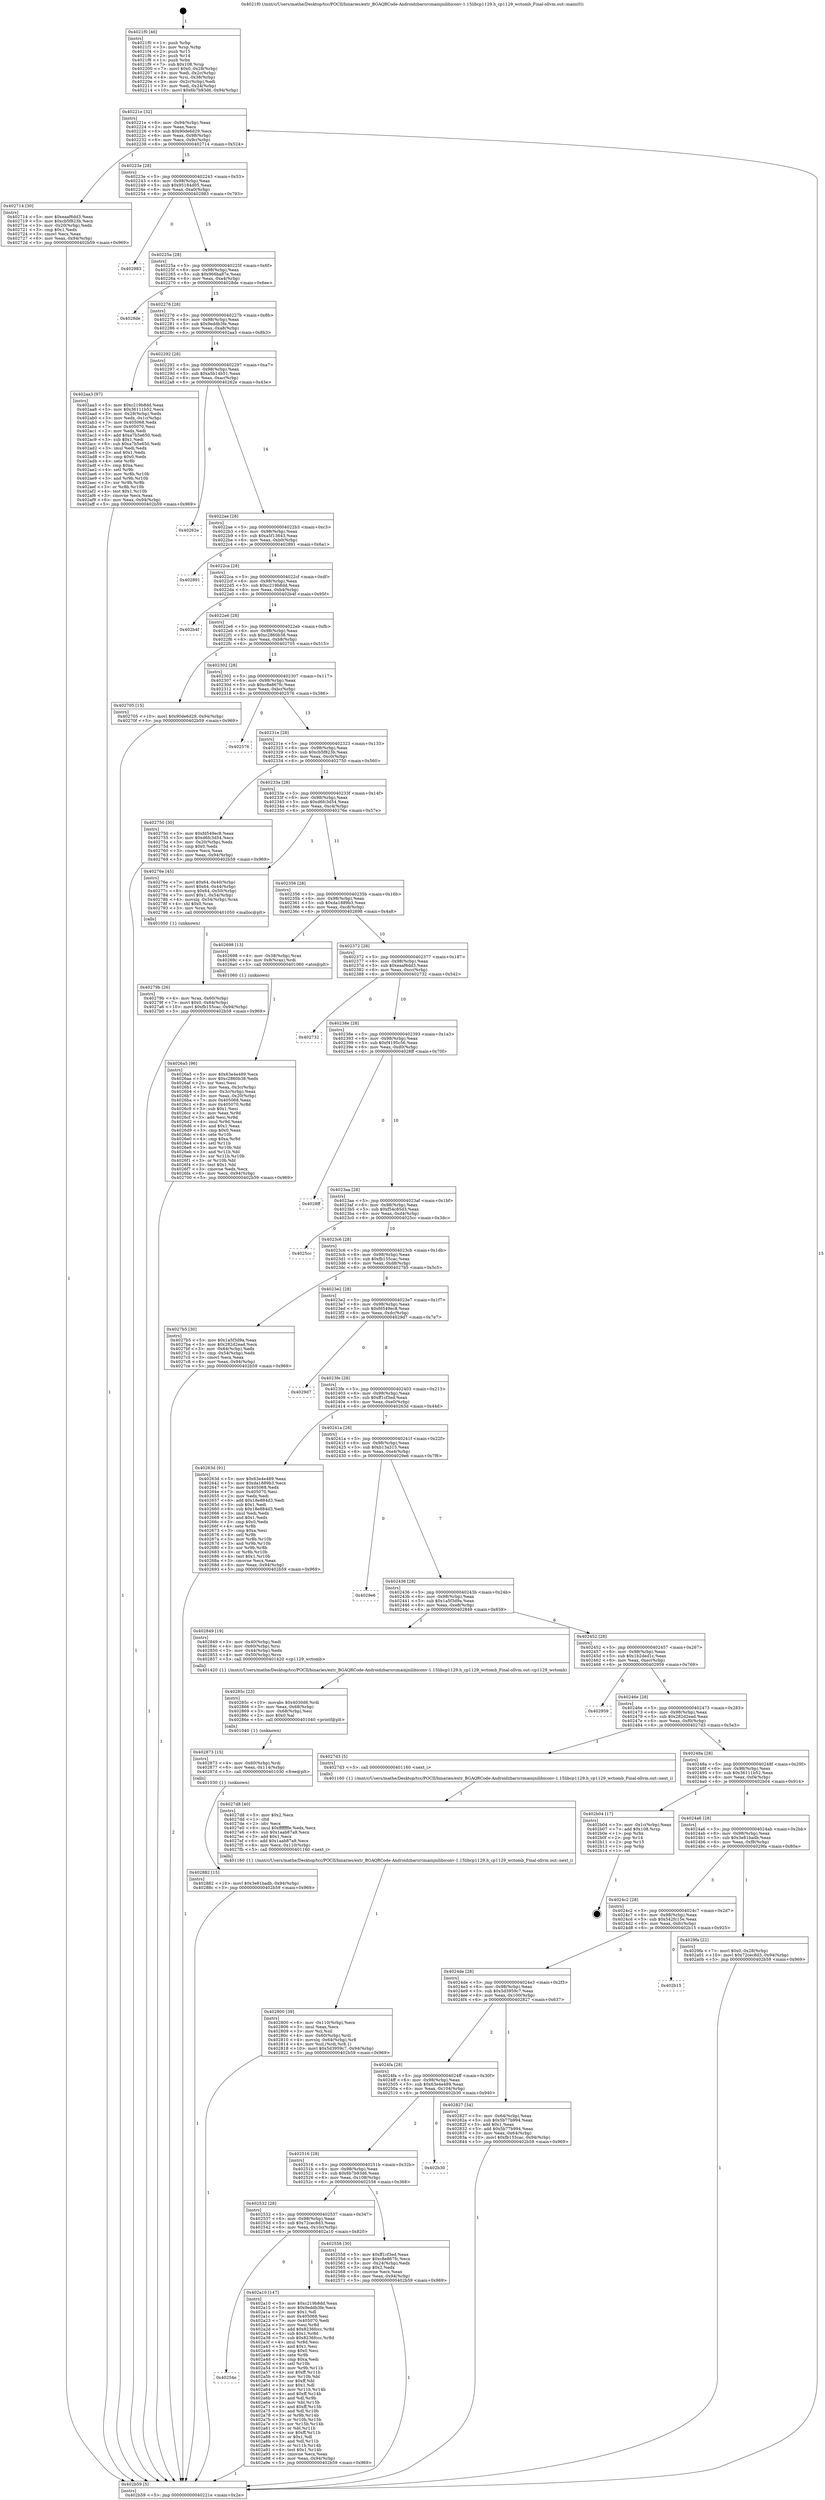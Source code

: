 digraph "0x4021f0" {
  label = "0x4021f0 (/mnt/c/Users/mathe/Desktop/tcc/POCII/binaries/extr_BGAQRCode-Androidzbarsrcmainjnilibiconv-1.15libcp1129.h_cp1129_wctomb_Final-ollvm.out::main(0))"
  labelloc = "t"
  node[shape=record]

  Entry [label="",width=0.3,height=0.3,shape=circle,fillcolor=black,style=filled]
  "0x40221e" [label="{
     0x40221e [32]\l
     | [instrs]\l
     &nbsp;&nbsp;0x40221e \<+6\>: mov -0x94(%rbp),%eax\l
     &nbsp;&nbsp;0x402224 \<+2\>: mov %eax,%ecx\l
     &nbsp;&nbsp;0x402226 \<+6\>: sub $0x90de6d29,%ecx\l
     &nbsp;&nbsp;0x40222c \<+6\>: mov %eax,-0x98(%rbp)\l
     &nbsp;&nbsp;0x402232 \<+6\>: mov %ecx,-0x9c(%rbp)\l
     &nbsp;&nbsp;0x402238 \<+6\>: je 0000000000402714 \<main+0x524\>\l
  }"]
  "0x402714" [label="{
     0x402714 [30]\l
     | [instrs]\l
     &nbsp;&nbsp;0x402714 \<+5\>: mov $0xeaaf6dd3,%eax\l
     &nbsp;&nbsp;0x402719 \<+5\>: mov $0xcb5f823b,%ecx\l
     &nbsp;&nbsp;0x40271e \<+3\>: mov -0x20(%rbp),%edx\l
     &nbsp;&nbsp;0x402721 \<+3\>: cmp $0x1,%edx\l
     &nbsp;&nbsp;0x402724 \<+3\>: cmovl %ecx,%eax\l
     &nbsp;&nbsp;0x402727 \<+6\>: mov %eax,-0x94(%rbp)\l
     &nbsp;&nbsp;0x40272d \<+5\>: jmp 0000000000402b59 \<main+0x969\>\l
  }"]
  "0x40223e" [label="{
     0x40223e [28]\l
     | [instrs]\l
     &nbsp;&nbsp;0x40223e \<+5\>: jmp 0000000000402243 \<main+0x53\>\l
     &nbsp;&nbsp;0x402243 \<+6\>: mov -0x98(%rbp),%eax\l
     &nbsp;&nbsp;0x402249 \<+5\>: sub $0x95184d05,%eax\l
     &nbsp;&nbsp;0x40224e \<+6\>: mov %eax,-0xa0(%rbp)\l
     &nbsp;&nbsp;0x402254 \<+6\>: je 0000000000402983 \<main+0x793\>\l
  }"]
  Exit [label="",width=0.3,height=0.3,shape=circle,fillcolor=black,style=filled,peripheries=2]
  "0x402983" [label="{
     0x402983\l
  }", style=dashed]
  "0x40225a" [label="{
     0x40225a [28]\l
     | [instrs]\l
     &nbsp;&nbsp;0x40225a \<+5\>: jmp 000000000040225f \<main+0x6f\>\l
     &nbsp;&nbsp;0x40225f \<+6\>: mov -0x98(%rbp),%eax\l
     &nbsp;&nbsp;0x402265 \<+5\>: sub $0x966ba87e,%eax\l
     &nbsp;&nbsp;0x40226a \<+6\>: mov %eax,-0xa4(%rbp)\l
     &nbsp;&nbsp;0x402270 \<+6\>: je 00000000004028de \<main+0x6ee\>\l
  }"]
  "0x40254e" [label="{
     0x40254e\l
  }", style=dashed]
  "0x4028de" [label="{
     0x4028de\l
  }", style=dashed]
  "0x402276" [label="{
     0x402276 [28]\l
     | [instrs]\l
     &nbsp;&nbsp;0x402276 \<+5\>: jmp 000000000040227b \<main+0x8b\>\l
     &nbsp;&nbsp;0x40227b \<+6\>: mov -0x98(%rbp),%eax\l
     &nbsp;&nbsp;0x402281 \<+5\>: sub $0x9eddb3fe,%eax\l
     &nbsp;&nbsp;0x402286 \<+6\>: mov %eax,-0xa8(%rbp)\l
     &nbsp;&nbsp;0x40228c \<+6\>: je 0000000000402aa3 \<main+0x8b3\>\l
  }"]
  "0x402a10" [label="{
     0x402a10 [147]\l
     | [instrs]\l
     &nbsp;&nbsp;0x402a10 \<+5\>: mov $0xc219b8dd,%eax\l
     &nbsp;&nbsp;0x402a15 \<+5\>: mov $0x9eddb3fe,%ecx\l
     &nbsp;&nbsp;0x402a1a \<+2\>: mov $0x1,%dl\l
     &nbsp;&nbsp;0x402a1c \<+7\>: mov 0x405068,%esi\l
     &nbsp;&nbsp;0x402a23 \<+7\>: mov 0x405070,%edi\l
     &nbsp;&nbsp;0x402a2a \<+3\>: mov %esi,%r8d\l
     &nbsp;&nbsp;0x402a2d \<+7\>: add $0x8236fccc,%r8d\l
     &nbsp;&nbsp;0x402a34 \<+4\>: sub $0x1,%r8d\l
     &nbsp;&nbsp;0x402a38 \<+7\>: sub $0x8236fccc,%r8d\l
     &nbsp;&nbsp;0x402a3f \<+4\>: imul %r8d,%esi\l
     &nbsp;&nbsp;0x402a43 \<+3\>: and $0x1,%esi\l
     &nbsp;&nbsp;0x402a46 \<+3\>: cmp $0x0,%esi\l
     &nbsp;&nbsp;0x402a49 \<+4\>: sete %r9b\l
     &nbsp;&nbsp;0x402a4d \<+3\>: cmp $0xa,%edi\l
     &nbsp;&nbsp;0x402a50 \<+4\>: setl %r10b\l
     &nbsp;&nbsp;0x402a54 \<+3\>: mov %r9b,%r11b\l
     &nbsp;&nbsp;0x402a57 \<+4\>: xor $0xff,%r11b\l
     &nbsp;&nbsp;0x402a5b \<+3\>: mov %r10b,%bl\l
     &nbsp;&nbsp;0x402a5e \<+3\>: xor $0xff,%bl\l
     &nbsp;&nbsp;0x402a61 \<+3\>: xor $0x1,%dl\l
     &nbsp;&nbsp;0x402a64 \<+3\>: mov %r11b,%r14b\l
     &nbsp;&nbsp;0x402a67 \<+4\>: and $0xff,%r14b\l
     &nbsp;&nbsp;0x402a6b \<+3\>: and %dl,%r9b\l
     &nbsp;&nbsp;0x402a6e \<+3\>: mov %bl,%r15b\l
     &nbsp;&nbsp;0x402a71 \<+4\>: and $0xff,%r15b\l
     &nbsp;&nbsp;0x402a75 \<+3\>: and %dl,%r10b\l
     &nbsp;&nbsp;0x402a78 \<+3\>: or %r9b,%r14b\l
     &nbsp;&nbsp;0x402a7b \<+3\>: or %r10b,%r15b\l
     &nbsp;&nbsp;0x402a7e \<+3\>: xor %r15b,%r14b\l
     &nbsp;&nbsp;0x402a81 \<+3\>: or %bl,%r11b\l
     &nbsp;&nbsp;0x402a84 \<+4\>: xor $0xff,%r11b\l
     &nbsp;&nbsp;0x402a88 \<+3\>: or $0x1,%dl\l
     &nbsp;&nbsp;0x402a8b \<+3\>: and %dl,%r11b\l
     &nbsp;&nbsp;0x402a8e \<+3\>: or %r11b,%r14b\l
     &nbsp;&nbsp;0x402a91 \<+4\>: test $0x1,%r14b\l
     &nbsp;&nbsp;0x402a95 \<+3\>: cmovne %ecx,%eax\l
     &nbsp;&nbsp;0x402a98 \<+6\>: mov %eax,-0x94(%rbp)\l
     &nbsp;&nbsp;0x402a9e \<+5\>: jmp 0000000000402b59 \<main+0x969\>\l
  }"]
  "0x402aa3" [label="{
     0x402aa3 [97]\l
     | [instrs]\l
     &nbsp;&nbsp;0x402aa3 \<+5\>: mov $0xc219b8dd,%eax\l
     &nbsp;&nbsp;0x402aa8 \<+5\>: mov $0x36111b52,%ecx\l
     &nbsp;&nbsp;0x402aad \<+3\>: mov -0x28(%rbp),%edx\l
     &nbsp;&nbsp;0x402ab0 \<+3\>: mov %edx,-0x1c(%rbp)\l
     &nbsp;&nbsp;0x402ab3 \<+7\>: mov 0x405068,%edx\l
     &nbsp;&nbsp;0x402aba \<+7\>: mov 0x405070,%esi\l
     &nbsp;&nbsp;0x402ac1 \<+2\>: mov %edx,%edi\l
     &nbsp;&nbsp;0x402ac3 \<+6\>: add $0xa7b5e650,%edi\l
     &nbsp;&nbsp;0x402ac9 \<+3\>: sub $0x1,%edi\l
     &nbsp;&nbsp;0x402acc \<+6\>: sub $0xa7b5e650,%edi\l
     &nbsp;&nbsp;0x402ad2 \<+3\>: imul %edi,%edx\l
     &nbsp;&nbsp;0x402ad5 \<+3\>: and $0x1,%edx\l
     &nbsp;&nbsp;0x402ad8 \<+3\>: cmp $0x0,%edx\l
     &nbsp;&nbsp;0x402adb \<+4\>: sete %r8b\l
     &nbsp;&nbsp;0x402adf \<+3\>: cmp $0xa,%esi\l
     &nbsp;&nbsp;0x402ae2 \<+4\>: setl %r9b\l
     &nbsp;&nbsp;0x402ae6 \<+3\>: mov %r8b,%r10b\l
     &nbsp;&nbsp;0x402ae9 \<+3\>: and %r9b,%r10b\l
     &nbsp;&nbsp;0x402aec \<+3\>: xor %r9b,%r8b\l
     &nbsp;&nbsp;0x402aef \<+3\>: or %r8b,%r10b\l
     &nbsp;&nbsp;0x402af2 \<+4\>: test $0x1,%r10b\l
     &nbsp;&nbsp;0x402af6 \<+3\>: cmovne %ecx,%eax\l
     &nbsp;&nbsp;0x402af9 \<+6\>: mov %eax,-0x94(%rbp)\l
     &nbsp;&nbsp;0x402aff \<+5\>: jmp 0000000000402b59 \<main+0x969\>\l
  }"]
  "0x402292" [label="{
     0x402292 [28]\l
     | [instrs]\l
     &nbsp;&nbsp;0x402292 \<+5\>: jmp 0000000000402297 \<main+0xa7\>\l
     &nbsp;&nbsp;0x402297 \<+6\>: mov -0x98(%rbp),%eax\l
     &nbsp;&nbsp;0x40229d \<+5\>: sub $0xa5b14b51,%eax\l
     &nbsp;&nbsp;0x4022a2 \<+6\>: mov %eax,-0xac(%rbp)\l
     &nbsp;&nbsp;0x4022a8 \<+6\>: je 000000000040262e \<main+0x43e\>\l
  }"]
  "0x402882" [label="{
     0x402882 [15]\l
     | [instrs]\l
     &nbsp;&nbsp;0x402882 \<+10\>: movl $0x3e81badb,-0x94(%rbp)\l
     &nbsp;&nbsp;0x40288c \<+5\>: jmp 0000000000402b59 \<main+0x969\>\l
  }"]
  "0x40262e" [label="{
     0x40262e\l
  }", style=dashed]
  "0x4022ae" [label="{
     0x4022ae [28]\l
     | [instrs]\l
     &nbsp;&nbsp;0x4022ae \<+5\>: jmp 00000000004022b3 \<main+0xc3\>\l
     &nbsp;&nbsp;0x4022b3 \<+6\>: mov -0x98(%rbp),%eax\l
     &nbsp;&nbsp;0x4022b9 \<+5\>: sub $0xa5f13643,%eax\l
     &nbsp;&nbsp;0x4022be \<+6\>: mov %eax,-0xb0(%rbp)\l
     &nbsp;&nbsp;0x4022c4 \<+6\>: je 0000000000402891 \<main+0x6a1\>\l
  }"]
  "0x402873" [label="{
     0x402873 [15]\l
     | [instrs]\l
     &nbsp;&nbsp;0x402873 \<+4\>: mov -0x60(%rbp),%rdi\l
     &nbsp;&nbsp;0x402877 \<+6\>: mov %eax,-0x114(%rbp)\l
     &nbsp;&nbsp;0x40287d \<+5\>: call 0000000000401030 \<free@plt\>\l
     | [calls]\l
     &nbsp;&nbsp;0x401030 \{1\} (unknown)\l
  }"]
  "0x402891" [label="{
     0x402891\l
  }", style=dashed]
  "0x4022ca" [label="{
     0x4022ca [28]\l
     | [instrs]\l
     &nbsp;&nbsp;0x4022ca \<+5\>: jmp 00000000004022cf \<main+0xdf\>\l
     &nbsp;&nbsp;0x4022cf \<+6\>: mov -0x98(%rbp),%eax\l
     &nbsp;&nbsp;0x4022d5 \<+5\>: sub $0xc219b8dd,%eax\l
     &nbsp;&nbsp;0x4022da \<+6\>: mov %eax,-0xb4(%rbp)\l
     &nbsp;&nbsp;0x4022e0 \<+6\>: je 0000000000402b4f \<main+0x95f\>\l
  }"]
  "0x40285c" [label="{
     0x40285c [23]\l
     | [instrs]\l
     &nbsp;&nbsp;0x40285c \<+10\>: movabs $0x4030d6,%rdi\l
     &nbsp;&nbsp;0x402866 \<+3\>: mov %eax,-0x68(%rbp)\l
     &nbsp;&nbsp;0x402869 \<+3\>: mov -0x68(%rbp),%esi\l
     &nbsp;&nbsp;0x40286c \<+2\>: mov $0x0,%al\l
     &nbsp;&nbsp;0x40286e \<+5\>: call 0000000000401040 \<printf@plt\>\l
     | [calls]\l
     &nbsp;&nbsp;0x401040 \{1\} (unknown)\l
  }"]
  "0x402b4f" [label="{
     0x402b4f\l
  }", style=dashed]
  "0x4022e6" [label="{
     0x4022e6 [28]\l
     | [instrs]\l
     &nbsp;&nbsp;0x4022e6 \<+5\>: jmp 00000000004022eb \<main+0xfb\>\l
     &nbsp;&nbsp;0x4022eb \<+6\>: mov -0x98(%rbp),%eax\l
     &nbsp;&nbsp;0x4022f1 \<+5\>: sub $0xc2860b38,%eax\l
     &nbsp;&nbsp;0x4022f6 \<+6\>: mov %eax,-0xb8(%rbp)\l
     &nbsp;&nbsp;0x4022fc \<+6\>: je 0000000000402705 \<main+0x515\>\l
  }"]
  "0x402800" [label="{
     0x402800 [39]\l
     | [instrs]\l
     &nbsp;&nbsp;0x402800 \<+6\>: mov -0x110(%rbp),%ecx\l
     &nbsp;&nbsp;0x402806 \<+3\>: imul %eax,%ecx\l
     &nbsp;&nbsp;0x402809 \<+3\>: mov %cl,%sil\l
     &nbsp;&nbsp;0x40280c \<+4\>: mov -0x60(%rbp),%rdi\l
     &nbsp;&nbsp;0x402810 \<+4\>: movslq -0x64(%rbp),%r8\l
     &nbsp;&nbsp;0x402814 \<+4\>: mov %sil,(%rdi,%r8,1)\l
     &nbsp;&nbsp;0x402818 \<+10\>: movl $0x5d3959c7,-0x94(%rbp)\l
     &nbsp;&nbsp;0x402822 \<+5\>: jmp 0000000000402b59 \<main+0x969\>\l
  }"]
  "0x402705" [label="{
     0x402705 [15]\l
     | [instrs]\l
     &nbsp;&nbsp;0x402705 \<+10\>: movl $0x90de6d29,-0x94(%rbp)\l
     &nbsp;&nbsp;0x40270f \<+5\>: jmp 0000000000402b59 \<main+0x969\>\l
  }"]
  "0x402302" [label="{
     0x402302 [28]\l
     | [instrs]\l
     &nbsp;&nbsp;0x402302 \<+5\>: jmp 0000000000402307 \<main+0x117\>\l
     &nbsp;&nbsp;0x402307 \<+6\>: mov -0x98(%rbp),%eax\l
     &nbsp;&nbsp;0x40230d \<+5\>: sub $0xc8e867fc,%eax\l
     &nbsp;&nbsp;0x402312 \<+6\>: mov %eax,-0xbc(%rbp)\l
     &nbsp;&nbsp;0x402318 \<+6\>: je 0000000000402576 \<main+0x386\>\l
  }"]
  "0x4027d8" [label="{
     0x4027d8 [40]\l
     | [instrs]\l
     &nbsp;&nbsp;0x4027d8 \<+5\>: mov $0x2,%ecx\l
     &nbsp;&nbsp;0x4027dd \<+1\>: cltd\l
     &nbsp;&nbsp;0x4027de \<+2\>: idiv %ecx\l
     &nbsp;&nbsp;0x4027e0 \<+6\>: imul $0xfffffffe,%edx,%ecx\l
     &nbsp;&nbsp;0x4027e6 \<+6\>: sub $0x1aab87a9,%ecx\l
     &nbsp;&nbsp;0x4027ec \<+3\>: add $0x1,%ecx\l
     &nbsp;&nbsp;0x4027ef \<+6\>: add $0x1aab87a9,%ecx\l
     &nbsp;&nbsp;0x4027f5 \<+6\>: mov %ecx,-0x110(%rbp)\l
     &nbsp;&nbsp;0x4027fb \<+5\>: call 0000000000401160 \<next_i\>\l
     | [calls]\l
     &nbsp;&nbsp;0x401160 \{1\} (/mnt/c/Users/mathe/Desktop/tcc/POCII/binaries/extr_BGAQRCode-Androidzbarsrcmainjnilibiconv-1.15libcp1129.h_cp1129_wctomb_Final-ollvm.out::next_i)\l
  }"]
  "0x402576" [label="{
     0x402576\l
  }", style=dashed]
  "0x40231e" [label="{
     0x40231e [28]\l
     | [instrs]\l
     &nbsp;&nbsp;0x40231e \<+5\>: jmp 0000000000402323 \<main+0x133\>\l
     &nbsp;&nbsp;0x402323 \<+6\>: mov -0x98(%rbp),%eax\l
     &nbsp;&nbsp;0x402329 \<+5\>: sub $0xcb5f823b,%eax\l
     &nbsp;&nbsp;0x40232e \<+6\>: mov %eax,-0xc0(%rbp)\l
     &nbsp;&nbsp;0x402334 \<+6\>: je 0000000000402750 \<main+0x560\>\l
  }"]
  "0x40279b" [label="{
     0x40279b [26]\l
     | [instrs]\l
     &nbsp;&nbsp;0x40279b \<+4\>: mov %rax,-0x60(%rbp)\l
     &nbsp;&nbsp;0x40279f \<+7\>: movl $0x0,-0x64(%rbp)\l
     &nbsp;&nbsp;0x4027a6 \<+10\>: movl $0xfb155cac,-0x94(%rbp)\l
     &nbsp;&nbsp;0x4027b0 \<+5\>: jmp 0000000000402b59 \<main+0x969\>\l
  }"]
  "0x402750" [label="{
     0x402750 [30]\l
     | [instrs]\l
     &nbsp;&nbsp;0x402750 \<+5\>: mov $0xfd549ec8,%eax\l
     &nbsp;&nbsp;0x402755 \<+5\>: mov $0xd6fc3d54,%ecx\l
     &nbsp;&nbsp;0x40275a \<+3\>: mov -0x20(%rbp),%edx\l
     &nbsp;&nbsp;0x40275d \<+3\>: cmp $0x0,%edx\l
     &nbsp;&nbsp;0x402760 \<+3\>: cmove %ecx,%eax\l
     &nbsp;&nbsp;0x402763 \<+6\>: mov %eax,-0x94(%rbp)\l
     &nbsp;&nbsp;0x402769 \<+5\>: jmp 0000000000402b59 \<main+0x969\>\l
  }"]
  "0x40233a" [label="{
     0x40233a [28]\l
     | [instrs]\l
     &nbsp;&nbsp;0x40233a \<+5\>: jmp 000000000040233f \<main+0x14f\>\l
     &nbsp;&nbsp;0x40233f \<+6\>: mov -0x98(%rbp),%eax\l
     &nbsp;&nbsp;0x402345 \<+5\>: sub $0xd6fc3d54,%eax\l
     &nbsp;&nbsp;0x40234a \<+6\>: mov %eax,-0xc4(%rbp)\l
     &nbsp;&nbsp;0x402350 \<+6\>: je 000000000040276e \<main+0x57e\>\l
  }"]
  "0x4026a5" [label="{
     0x4026a5 [96]\l
     | [instrs]\l
     &nbsp;&nbsp;0x4026a5 \<+5\>: mov $0x63e4e489,%ecx\l
     &nbsp;&nbsp;0x4026aa \<+5\>: mov $0xc2860b38,%edx\l
     &nbsp;&nbsp;0x4026af \<+2\>: xor %esi,%esi\l
     &nbsp;&nbsp;0x4026b1 \<+3\>: mov %eax,-0x3c(%rbp)\l
     &nbsp;&nbsp;0x4026b4 \<+3\>: mov -0x3c(%rbp),%eax\l
     &nbsp;&nbsp;0x4026b7 \<+3\>: mov %eax,-0x20(%rbp)\l
     &nbsp;&nbsp;0x4026ba \<+7\>: mov 0x405068,%eax\l
     &nbsp;&nbsp;0x4026c1 \<+8\>: mov 0x405070,%r8d\l
     &nbsp;&nbsp;0x4026c9 \<+3\>: sub $0x1,%esi\l
     &nbsp;&nbsp;0x4026cc \<+3\>: mov %eax,%r9d\l
     &nbsp;&nbsp;0x4026cf \<+3\>: add %esi,%r9d\l
     &nbsp;&nbsp;0x4026d2 \<+4\>: imul %r9d,%eax\l
     &nbsp;&nbsp;0x4026d6 \<+3\>: and $0x1,%eax\l
     &nbsp;&nbsp;0x4026d9 \<+3\>: cmp $0x0,%eax\l
     &nbsp;&nbsp;0x4026dc \<+4\>: sete %r10b\l
     &nbsp;&nbsp;0x4026e0 \<+4\>: cmp $0xa,%r8d\l
     &nbsp;&nbsp;0x4026e4 \<+4\>: setl %r11b\l
     &nbsp;&nbsp;0x4026e8 \<+3\>: mov %r10b,%bl\l
     &nbsp;&nbsp;0x4026eb \<+3\>: and %r11b,%bl\l
     &nbsp;&nbsp;0x4026ee \<+3\>: xor %r11b,%r10b\l
     &nbsp;&nbsp;0x4026f1 \<+3\>: or %r10b,%bl\l
     &nbsp;&nbsp;0x4026f4 \<+3\>: test $0x1,%bl\l
     &nbsp;&nbsp;0x4026f7 \<+3\>: cmovne %edx,%ecx\l
     &nbsp;&nbsp;0x4026fa \<+6\>: mov %ecx,-0x94(%rbp)\l
     &nbsp;&nbsp;0x402700 \<+5\>: jmp 0000000000402b59 \<main+0x969\>\l
  }"]
  "0x40276e" [label="{
     0x40276e [45]\l
     | [instrs]\l
     &nbsp;&nbsp;0x40276e \<+7\>: movl $0x64,-0x40(%rbp)\l
     &nbsp;&nbsp;0x402775 \<+7\>: movl $0x64,-0x44(%rbp)\l
     &nbsp;&nbsp;0x40277c \<+8\>: movq $0x64,-0x50(%rbp)\l
     &nbsp;&nbsp;0x402784 \<+7\>: movl $0x1,-0x54(%rbp)\l
     &nbsp;&nbsp;0x40278b \<+4\>: movslq -0x54(%rbp),%rax\l
     &nbsp;&nbsp;0x40278f \<+4\>: shl $0x0,%rax\l
     &nbsp;&nbsp;0x402793 \<+3\>: mov %rax,%rdi\l
     &nbsp;&nbsp;0x402796 \<+5\>: call 0000000000401050 \<malloc@plt\>\l
     | [calls]\l
     &nbsp;&nbsp;0x401050 \{1\} (unknown)\l
  }"]
  "0x402356" [label="{
     0x402356 [28]\l
     | [instrs]\l
     &nbsp;&nbsp;0x402356 \<+5\>: jmp 000000000040235b \<main+0x16b\>\l
     &nbsp;&nbsp;0x40235b \<+6\>: mov -0x98(%rbp),%eax\l
     &nbsp;&nbsp;0x402361 \<+5\>: sub $0xda1889b3,%eax\l
     &nbsp;&nbsp;0x402366 \<+6\>: mov %eax,-0xc8(%rbp)\l
     &nbsp;&nbsp;0x40236c \<+6\>: je 0000000000402698 \<main+0x4a8\>\l
  }"]
  "0x4021f0" [label="{
     0x4021f0 [46]\l
     | [instrs]\l
     &nbsp;&nbsp;0x4021f0 \<+1\>: push %rbp\l
     &nbsp;&nbsp;0x4021f1 \<+3\>: mov %rsp,%rbp\l
     &nbsp;&nbsp;0x4021f4 \<+2\>: push %r15\l
     &nbsp;&nbsp;0x4021f6 \<+2\>: push %r14\l
     &nbsp;&nbsp;0x4021f8 \<+1\>: push %rbx\l
     &nbsp;&nbsp;0x4021f9 \<+7\>: sub $0x108,%rsp\l
     &nbsp;&nbsp;0x402200 \<+7\>: movl $0x0,-0x28(%rbp)\l
     &nbsp;&nbsp;0x402207 \<+3\>: mov %edi,-0x2c(%rbp)\l
     &nbsp;&nbsp;0x40220a \<+4\>: mov %rsi,-0x38(%rbp)\l
     &nbsp;&nbsp;0x40220e \<+3\>: mov -0x2c(%rbp),%edi\l
     &nbsp;&nbsp;0x402211 \<+3\>: mov %edi,-0x24(%rbp)\l
     &nbsp;&nbsp;0x402214 \<+10\>: movl $0x6b7b93d6,-0x94(%rbp)\l
  }"]
  "0x402698" [label="{
     0x402698 [13]\l
     | [instrs]\l
     &nbsp;&nbsp;0x402698 \<+4\>: mov -0x38(%rbp),%rax\l
     &nbsp;&nbsp;0x40269c \<+4\>: mov 0x8(%rax),%rdi\l
     &nbsp;&nbsp;0x4026a0 \<+5\>: call 0000000000401060 \<atoi@plt\>\l
     | [calls]\l
     &nbsp;&nbsp;0x401060 \{1\} (unknown)\l
  }"]
  "0x402372" [label="{
     0x402372 [28]\l
     | [instrs]\l
     &nbsp;&nbsp;0x402372 \<+5\>: jmp 0000000000402377 \<main+0x187\>\l
     &nbsp;&nbsp;0x402377 \<+6\>: mov -0x98(%rbp),%eax\l
     &nbsp;&nbsp;0x40237d \<+5\>: sub $0xeaaf6dd3,%eax\l
     &nbsp;&nbsp;0x402382 \<+6\>: mov %eax,-0xcc(%rbp)\l
     &nbsp;&nbsp;0x402388 \<+6\>: je 0000000000402732 \<main+0x542\>\l
  }"]
  "0x402b59" [label="{
     0x402b59 [5]\l
     | [instrs]\l
     &nbsp;&nbsp;0x402b59 \<+5\>: jmp 000000000040221e \<main+0x2e\>\l
  }"]
  "0x402732" [label="{
     0x402732\l
  }", style=dashed]
  "0x40238e" [label="{
     0x40238e [28]\l
     | [instrs]\l
     &nbsp;&nbsp;0x40238e \<+5\>: jmp 0000000000402393 \<main+0x1a3\>\l
     &nbsp;&nbsp;0x402393 \<+6\>: mov -0x98(%rbp),%eax\l
     &nbsp;&nbsp;0x402399 \<+5\>: sub $0xf4195c56,%eax\l
     &nbsp;&nbsp;0x40239e \<+6\>: mov %eax,-0xd0(%rbp)\l
     &nbsp;&nbsp;0x4023a4 \<+6\>: je 00000000004028ff \<main+0x70f\>\l
  }"]
  "0x402532" [label="{
     0x402532 [28]\l
     | [instrs]\l
     &nbsp;&nbsp;0x402532 \<+5\>: jmp 0000000000402537 \<main+0x347\>\l
     &nbsp;&nbsp;0x402537 \<+6\>: mov -0x98(%rbp),%eax\l
     &nbsp;&nbsp;0x40253d \<+5\>: sub $0x72cec8d3,%eax\l
     &nbsp;&nbsp;0x402542 \<+6\>: mov %eax,-0x10c(%rbp)\l
     &nbsp;&nbsp;0x402548 \<+6\>: je 0000000000402a10 \<main+0x820\>\l
  }"]
  "0x4028ff" [label="{
     0x4028ff\l
  }", style=dashed]
  "0x4023aa" [label="{
     0x4023aa [28]\l
     | [instrs]\l
     &nbsp;&nbsp;0x4023aa \<+5\>: jmp 00000000004023af \<main+0x1bf\>\l
     &nbsp;&nbsp;0x4023af \<+6\>: mov -0x98(%rbp),%eax\l
     &nbsp;&nbsp;0x4023b5 \<+5\>: sub $0xf54c85d3,%eax\l
     &nbsp;&nbsp;0x4023ba \<+6\>: mov %eax,-0xd4(%rbp)\l
     &nbsp;&nbsp;0x4023c0 \<+6\>: je 00000000004025cc \<main+0x3dc\>\l
  }"]
  "0x402558" [label="{
     0x402558 [30]\l
     | [instrs]\l
     &nbsp;&nbsp;0x402558 \<+5\>: mov $0xff1cf3ed,%eax\l
     &nbsp;&nbsp;0x40255d \<+5\>: mov $0xc8e867fc,%ecx\l
     &nbsp;&nbsp;0x402562 \<+3\>: mov -0x24(%rbp),%edx\l
     &nbsp;&nbsp;0x402565 \<+3\>: cmp $0x2,%edx\l
     &nbsp;&nbsp;0x402568 \<+3\>: cmovne %ecx,%eax\l
     &nbsp;&nbsp;0x40256b \<+6\>: mov %eax,-0x94(%rbp)\l
     &nbsp;&nbsp;0x402571 \<+5\>: jmp 0000000000402b59 \<main+0x969\>\l
  }"]
  "0x4025cc" [label="{
     0x4025cc\l
  }", style=dashed]
  "0x4023c6" [label="{
     0x4023c6 [28]\l
     | [instrs]\l
     &nbsp;&nbsp;0x4023c6 \<+5\>: jmp 00000000004023cb \<main+0x1db\>\l
     &nbsp;&nbsp;0x4023cb \<+6\>: mov -0x98(%rbp),%eax\l
     &nbsp;&nbsp;0x4023d1 \<+5\>: sub $0xfb155cac,%eax\l
     &nbsp;&nbsp;0x4023d6 \<+6\>: mov %eax,-0xd8(%rbp)\l
     &nbsp;&nbsp;0x4023dc \<+6\>: je 00000000004027b5 \<main+0x5c5\>\l
  }"]
  "0x402516" [label="{
     0x402516 [28]\l
     | [instrs]\l
     &nbsp;&nbsp;0x402516 \<+5\>: jmp 000000000040251b \<main+0x32b\>\l
     &nbsp;&nbsp;0x40251b \<+6\>: mov -0x98(%rbp),%eax\l
     &nbsp;&nbsp;0x402521 \<+5\>: sub $0x6b7b93d6,%eax\l
     &nbsp;&nbsp;0x402526 \<+6\>: mov %eax,-0x108(%rbp)\l
     &nbsp;&nbsp;0x40252c \<+6\>: je 0000000000402558 \<main+0x368\>\l
  }"]
  "0x4027b5" [label="{
     0x4027b5 [30]\l
     | [instrs]\l
     &nbsp;&nbsp;0x4027b5 \<+5\>: mov $0x1a5f3d9a,%eax\l
     &nbsp;&nbsp;0x4027ba \<+5\>: mov $0x282d2ead,%ecx\l
     &nbsp;&nbsp;0x4027bf \<+3\>: mov -0x64(%rbp),%edx\l
     &nbsp;&nbsp;0x4027c2 \<+3\>: cmp -0x54(%rbp),%edx\l
     &nbsp;&nbsp;0x4027c5 \<+3\>: cmovl %ecx,%eax\l
     &nbsp;&nbsp;0x4027c8 \<+6\>: mov %eax,-0x94(%rbp)\l
     &nbsp;&nbsp;0x4027ce \<+5\>: jmp 0000000000402b59 \<main+0x969\>\l
  }"]
  "0x4023e2" [label="{
     0x4023e2 [28]\l
     | [instrs]\l
     &nbsp;&nbsp;0x4023e2 \<+5\>: jmp 00000000004023e7 \<main+0x1f7\>\l
     &nbsp;&nbsp;0x4023e7 \<+6\>: mov -0x98(%rbp),%eax\l
     &nbsp;&nbsp;0x4023ed \<+5\>: sub $0xfd549ec8,%eax\l
     &nbsp;&nbsp;0x4023f2 \<+6\>: mov %eax,-0xdc(%rbp)\l
     &nbsp;&nbsp;0x4023f8 \<+6\>: je 00000000004029d7 \<main+0x7e7\>\l
  }"]
  "0x402b30" [label="{
     0x402b30\l
  }", style=dashed]
  "0x4029d7" [label="{
     0x4029d7\l
  }", style=dashed]
  "0x4023fe" [label="{
     0x4023fe [28]\l
     | [instrs]\l
     &nbsp;&nbsp;0x4023fe \<+5\>: jmp 0000000000402403 \<main+0x213\>\l
     &nbsp;&nbsp;0x402403 \<+6\>: mov -0x98(%rbp),%eax\l
     &nbsp;&nbsp;0x402409 \<+5\>: sub $0xff1cf3ed,%eax\l
     &nbsp;&nbsp;0x40240e \<+6\>: mov %eax,-0xe0(%rbp)\l
     &nbsp;&nbsp;0x402414 \<+6\>: je 000000000040263d \<main+0x44d\>\l
  }"]
  "0x4024fa" [label="{
     0x4024fa [28]\l
     | [instrs]\l
     &nbsp;&nbsp;0x4024fa \<+5\>: jmp 00000000004024ff \<main+0x30f\>\l
     &nbsp;&nbsp;0x4024ff \<+6\>: mov -0x98(%rbp),%eax\l
     &nbsp;&nbsp;0x402505 \<+5\>: sub $0x63e4e489,%eax\l
     &nbsp;&nbsp;0x40250a \<+6\>: mov %eax,-0x104(%rbp)\l
     &nbsp;&nbsp;0x402510 \<+6\>: je 0000000000402b30 \<main+0x940\>\l
  }"]
  "0x40263d" [label="{
     0x40263d [91]\l
     | [instrs]\l
     &nbsp;&nbsp;0x40263d \<+5\>: mov $0x63e4e489,%eax\l
     &nbsp;&nbsp;0x402642 \<+5\>: mov $0xda1889b3,%ecx\l
     &nbsp;&nbsp;0x402647 \<+7\>: mov 0x405068,%edx\l
     &nbsp;&nbsp;0x40264e \<+7\>: mov 0x405070,%esi\l
     &nbsp;&nbsp;0x402655 \<+2\>: mov %edx,%edi\l
     &nbsp;&nbsp;0x402657 \<+6\>: add $0x18e884d3,%edi\l
     &nbsp;&nbsp;0x40265d \<+3\>: sub $0x1,%edi\l
     &nbsp;&nbsp;0x402660 \<+6\>: sub $0x18e884d3,%edi\l
     &nbsp;&nbsp;0x402666 \<+3\>: imul %edi,%edx\l
     &nbsp;&nbsp;0x402669 \<+3\>: and $0x1,%edx\l
     &nbsp;&nbsp;0x40266c \<+3\>: cmp $0x0,%edx\l
     &nbsp;&nbsp;0x40266f \<+4\>: sete %r8b\l
     &nbsp;&nbsp;0x402673 \<+3\>: cmp $0xa,%esi\l
     &nbsp;&nbsp;0x402676 \<+4\>: setl %r9b\l
     &nbsp;&nbsp;0x40267a \<+3\>: mov %r8b,%r10b\l
     &nbsp;&nbsp;0x40267d \<+3\>: and %r9b,%r10b\l
     &nbsp;&nbsp;0x402680 \<+3\>: xor %r9b,%r8b\l
     &nbsp;&nbsp;0x402683 \<+3\>: or %r8b,%r10b\l
     &nbsp;&nbsp;0x402686 \<+4\>: test $0x1,%r10b\l
     &nbsp;&nbsp;0x40268a \<+3\>: cmovne %ecx,%eax\l
     &nbsp;&nbsp;0x40268d \<+6\>: mov %eax,-0x94(%rbp)\l
     &nbsp;&nbsp;0x402693 \<+5\>: jmp 0000000000402b59 \<main+0x969\>\l
  }"]
  "0x40241a" [label="{
     0x40241a [28]\l
     | [instrs]\l
     &nbsp;&nbsp;0x40241a \<+5\>: jmp 000000000040241f \<main+0x22f\>\l
     &nbsp;&nbsp;0x40241f \<+6\>: mov -0x98(%rbp),%eax\l
     &nbsp;&nbsp;0x402425 \<+5\>: sub $0xb13a315,%eax\l
     &nbsp;&nbsp;0x40242a \<+6\>: mov %eax,-0xe4(%rbp)\l
     &nbsp;&nbsp;0x402430 \<+6\>: je 00000000004029e6 \<main+0x7f6\>\l
  }"]
  "0x402827" [label="{
     0x402827 [34]\l
     | [instrs]\l
     &nbsp;&nbsp;0x402827 \<+3\>: mov -0x64(%rbp),%eax\l
     &nbsp;&nbsp;0x40282a \<+5\>: sub $0x5b77b994,%eax\l
     &nbsp;&nbsp;0x40282f \<+3\>: add $0x1,%eax\l
     &nbsp;&nbsp;0x402832 \<+5\>: add $0x5b77b994,%eax\l
     &nbsp;&nbsp;0x402837 \<+3\>: mov %eax,-0x64(%rbp)\l
     &nbsp;&nbsp;0x40283a \<+10\>: movl $0xfb155cac,-0x94(%rbp)\l
     &nbsp;&nbsp;0x402844 \<+5\>: jmp 0000000000402b59 \<main+0x969\>\l
  }"]
  "0x4029e6" [label="{
     0x4029e6\l
  }", style=dashed]
  "0x402436" [label="{
     0x402436 [28]\l
     | [instrs]\l
     &nbsp;&nbsp;0x402436 \<+5\>: jmp 000000000040243b \<main+0x24b\>\l
     &nbsp;&nbsp;0x40243b \<+6\>: mov -0x98(%rbp),%eax\l
     &nbsp;&nbsp;0x402441 \<+5\>: sub $0x1a5f3d9a,%eax\l
     &nbsp;&nbsp;0x402446 \<+6\>: mov %eax,-0xe8(%rbp)\l
     &nbsp;&nbsp;0x40244c \<+6\>: je 0000000000402849 \<main+0x659\>\l
  }"]
  "0x4024de" [label="{
     0x4024de [28]\l
     | [instrs]\l
     &nbsp;&nbsp;0x4024de \<+5\>: jmp 00000000004024e3 \<main+0x2f3\>\l
     &nbsp;&nbsp;0x4024e3 \<+6\>: mov -0x98(%rbp),%eax\l
     &nbsp;&nbsp;0x4024e9 \<+5\>: sub $0x5d3959c7,%eax\l
     &nbsp;&nbsp;0x4024ee \<+6\>: mov %eax,-0x100(%rbp)\l
     &nbsp;&nbsp;0x4024f4 \<+6\>: je 0000000000402827 \<main+0x637\>\l
  }"]
  "0x402849" [label="{
     0x402849 [19]\l
     | [instrs]\l
     &nbsp;&nbsp;0x402849 \<+3\>: mov -0x40(%rbp),%edi\l
     &nbsp;&nbsp;0x40284c \<+4\>: mov -0x60(%rbp),%rsi\l
     &nbsp;&nbsp;0x402850 \<+3\>: mov -0x44(%rbp),%edx\l
     &nbsp;&nbsp;0x402853 \<+4\>: mov -0x50(%rbp),%rcx\l
     &nbsp;&nbsp;0x402857 \<+5\>: call 0000000000401420 \<cp1129_wctomb\>\l
     | [calls]\l
     &nbsp;&nbsp;0x401420 \{1\} (/mnt/c/Users/mathe/Desktop/tcc/POCII/binaries/extr_BGAQRCode-Androidzbarsrcmainjnilibiconv-1.15libcp1129.h_cp1129_wctomb_Final-ollvm.out::cp1129_wctomb)\l
  }"]
  "0x402452" [label="{
     0x402452 [28]\l
     | [instrs]\l
     &nbsp;&nbsp;0x402452 \<+5\>: jmp 0000000000402457 \<main+0x267\>\l
     &nbsp;&nbsp;0x402457 \<+6\>: mov -0x98(%rbp),%eax\l
     &nbsp;&nbsp;0x40245d \<+5\>: sub $0x1b2ded1c,%eax\l
     &nbsp;&nbsp;0x402462 \<+6\>: mov %eax,-0xec(%rbp)\l
     &nbsp;&nbsp;0x402468 \<+6\>: je 0000000000402959 \<main+0x769\>\l
  }"]
  "0x402b15" [label="{
     0x402b15\l
  }", style=dashed]
  "0x402959" [label="{
     0x402959\l
  }", style=dashed]
  "0x40246e" [label="{
     0x40246e [28]\l
     | [instrs]\l
     &nbsp;&nbsp;0x40246e \<+5\>: jmp 0000000000402473 \<main+0x283\>\l
     &nbsp;&nbsp;0x402473 \<+6\>: mov -0x98(%rbp),%eax\l
     &nbsp;&nbsp;0x402479 \<+5\>: sub $0x282d2ead,%eax\l
     &nbsp;&nbsp;0x40247e \<+6\>: mov %eax,-0xf0(%rbp)\l
     &nbsp;&nbsp;0x402484 \<+6\>: je 00000000004027d3 \<main+0x5e3\>\l
  }"]
  "0x4024c2" [label="{
     0x4024c2 [28]\l
     | [instrs]\l
     &nbsp;&nbsp;0x4024c2 \<+5\>: jmp 00000000004024c7 \<main+0x2d7\>\l
     &nbsp;&nbsp;0x4024c7 \<+6\>: mov -0x98(%rbp),%eax\l
     &nbsp;&nbsp;0x4024cd \<+5\>: sub $0x542fc15e,%eax\l
     &nbsp;&nbsp;0x4024d2 \<+6\>: mov %eax,-0xfc(%rbp)\l
     &nbsp;&nbsp;0x4024d8 \<+6\>: je 0000000000402b15 \<main+0x925\>\l
  }"]
  "0x4027d3" [label="{
     0x4027d3 [5]\l
     | [instrs]\l
     &nbsp;&nbsp;0x4027d3 \<+5\>: call 0000000000401160 \<next_i\>\l
     | [calls]\l
     &nbsp;&nbsp;0x401160 \{1\} (/mnt/c/Users/mathe/Desktop/tcc/POCII/binaries/extr_BGAQRCode-Androidzbarsrcmainjnilibiconv-1.15libcp1129.h_cp1129_wctomb_Final-ollvm.out::next_i)\l
  }"]
  "0x40248a" [label="{
     0x40248a [28]\l
     | [instrs]\l
     &nbsp;&nbsp;0x40248a \<+5\>: jmp 000000000040248f \<main+0x29f\>\l
     &nbsp;&nbsp;0x40248f \<+6\>: mov -0x98(%rbp),%eax\l
     &nbsp;&nbsp;0x402495 \<+5\>: sub $0x36111b52,%eax\l
     &nbsp;&nbsp;0x40249a \<+6\>: mov %eax,-0xf4(%rbp)\l
     &nbsp;&nbsp;0x4024a0 \<+6\>: je 0000000000402b04 \<main+0x914\>\l
  }"]
  "0x4029fa" [label="{
     0x4029fa [22]\l
     | [instrs]\l
     &nbsp;&nbsp;0x4029fa \<+7\>: movl $0x0,-0x28(%rbp)\l
     &nbsp;&nbsp;0x402a01 \<+10\>: movl $0x72cec8d3,-0x94(%rbp)\l
     &nbsp;&nbsp;0x402a0b \<+5\>: jmp 0000000000402b59 \<main+0x969\>\l
  }"]
  "0x402b04" [label="{
     0x402b04 [17]\l
     | [instrs]\l
     &nbsp;&nbsp;0x402b04 \<+3\>: mov -0x1c(%rbp),%eax\l
     &nbsp;&nbsp;0x402b07 \<+7\>: add $0x108,%rsp\l
     &nbsp;&nbsp;0x402b0e \<+1\>: pop %rbx\l
     &nbsp;&nbsp;0x402b0f \<+2\>: pop %r14\l
     &nbsp;&nbsp;0x402b11 \<+2\>: pop %r15\l
     &nbsp;&nbsp;0x402b13 \<+1\>: pop %rbp\l
     &nbsp;&nbsp;0x402b14 \<+1\>: ret\l
  }"]
  "0x4024a6" [label="{
     0x4024a6 [28]\l
     | [instrs]\l
     &nbsp;&nbsp;0x4024a6 \<+5\>: jmp 00000000004024ab \<main+0x2bb\>\l
     &nbsp;&nbsp;0x4024ab \<+6\>: mov -0x98(%rbp),%eax\l
     &nbsp;&nbsp;0x4024b1 \<+5\>: sub $0x3e81badb,%eax\l
     &nbsp;&nbsp;0x4024b6 \<+6\>: mov %eax,-0xf8(%rbp)\l
     &nbsp;&nbsp;0x4024bc \<+6\>: je 00000000004029fa \<main+0x80a\>\l
  }"]
  Entry -> "0x4021f0" [label=" 1"]
  "0x40221e" -> "0x402714" [label=" 1"]
  "0x40221e" -> "0x40223e" [label=" 15"]
  "0x402b04" -> Exit [label=" 1"]
  "0x40223e" -> "0x402983" [label=" 0"]
  "0x40223e" -> "0x40225a" [label=" 15"]
  "0x402aa3" -> "0x402b59" [label=" 1"]
  "0x40225a" -> "0x4028de" [label=" 0"]
  "0x40225a" -> "0x402276" [label=" 15"]
  "0x402a10" -> "0x402b59" [label=" 1"]
  "0x402276" -> "0x402aa3" [label=" 1"]
  "0x402276" -> "0x402292" [label=" 14"]
  "0x402532" -> "0x40254e" [label=" 0"]
  "0x402292" -> "0x40262e" [label=" 0"]
  "0x402292" -> "0x4022ae" [label=" 14"]
  "0x402532" -> "0x402a10" [label=" 1"]
  "0x4022ae" -> "0x402891" [label=" 0"]
  "0x4022ae" -> "0x4022ca" [label=" 14"]
  "0x4029fa" -> "0x402b59" [label=" 1"]
  "0x4022ca" -> "0x402b4f" [label=" 0"]
  "0x4022ca" -> "0x4022e6" [label=" 14"]
  "0x402882" -> "0x402b59" [label=" 1"]
  "0x4022e6" -> "0x402705" [label=" 1"]
  "0x4022e6" -> "0x402302" [label=" 13"]
  "0x402873" -> "0x402882" [label=" 1"]
  "0x402302" -> "0x402576" [label=" 0"]
  "0x402302" -> "0x40231e" [label=" 13"]
  "0x40285c" -> "0x402873" [label=" 1"]
  "0x40231e" -> "0x402750" [label=" 1"]
  "0x40231e" -> "0x40233a" [label=" 12"]
  "0x402849" -> "0x40285c" [label=" 1"]
  "0x40233a" -> "0x40276e" [label=" 1"]
  "0x40233a" -> "0x402356" [label=" 11"]
  "0x402827" -> "0x402b59" [label=" 1"]
  "0x402356" -> "0x402698" [label=" 1"]
  "0x402356" -> "0x402372" [label=" 10"]
  "0x402800" -> "0x402b59" [label=" 1"]
  "0x402372" -> "0x402732" [label=" 0"]
  "0x402372" -> "0x40238e" [label=" 10"]
  "0x4027d8" -> "0x402800" [label=" 1"]
  "0x40238e" -> "0x4028ff" [label=" 0"]
  "0x40238e" -> "0x4023aa" [label=" 10"]
  "0x4027d3" -> "0x4027d8" [label=" 1"]
  "0x4023aa" -> "0x4025cc" [label=" 0"]
  "0x4023aa" -> "0x4023c6" [label=" 10"]
  "0x4027b5" -> "0x402b59" [label=" 2"]
  "0x4023c6" -> "0x4027b5" [label=" 2"]
  "0x4023c6" -> "0x4023e2" [label=" 8"]
  "0x40276e" -> "0x40279b" [label=" 1"]
  "0x4023e2" -> "0x4029d7" [label=" 0"]
  "0x4023e2" -> "0x4023fe" [label=" 8"]
  "0x402750" -> "0x402b59" [label=" 1"]
  "0x4023fe" -> "0x40263d" [label=" 1"]
  "0x4023fe" -> "0x40241a" [label=" 7"]
  "0x402705" -> "0x402b59" [label=" 1"]
  "0x40241a" -> "0x4029e6" [label=" 0"]
  "0x40241a" -> "0x402436" [label=" 7"]
  "0x4026a5" -> "0x402b59" [label=" 1"]
  "0x402436" -> "0x402849" [label=" 1"]
  "0x402436" -> "0x402452" [label=" 6"]
  "0x40263d" -> "0x402b59" [label=" 1"]
  "0x402452" -> "0x402959" [label=" 0"]
  "0x402452" -> "0x40246e" [label=" 6"]
  "0x402b59" -> "0x40221e" [label=" 15"]
  "0x40246e" -> "0x4027d3" [label=" 1"]
  "0x40246e" -> "0x40248a" [label=" 5"]
  "0x402558" -> "0x402b59" [label=" 1"]
  "0x40248a" -> "0x402b04" [label=" 1"]
  "0x40248a" -> "0x4024a6" [label=" 4"]
  "0x402516" -> "0x402532" [label=" 1"]
  "0x4024a6" -> "0x4029fa" [label=" 1"]
  "0x4024a6" -> "0x4024c2" [label=" 3"]
  "0x4021f0" -> "0x40221e" [label=" 1"]
  "0x4024c2" -> "0x402b15" [label=" 0"]
  "0x4024c2" -> "0x4024de" [label=" 3"]
  "0x402698" -> "0x4026a5" [label=" 1"]
  "0x4024de" -> "0x402827" [label=" 1"]
  "0x4024de" -> "0x4024fa" [label=" 2"]
  "0x402714" -> "0x402b59" [label=" 1"]
  "0x4024fa" -> "0x402b30" [label=" 0"]
  "0x4024fa" -> "0x402516" [label=" 2"]
  "0x40279b" -> "0x402b59" [label=" 1"]
  "0x402516" -> "0x402558" [label=" 1"]
}

